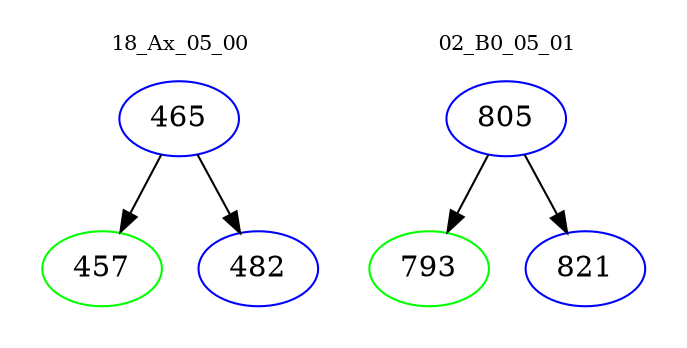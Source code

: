 digraph{
subgraph cluster_0 {
color = white
label = "18_Ax_05_00";
fontsize=10;
T0_465 [label="465", color="blue"]
T0_465 -> T0_457 [color="black"]
T0_457 [label="457", color="green"]
T0_465 -> T0_482 [color="black"]
T0_482 [label="482", color="blue"]
}
subgraph cluster_1 {
color = white
label = "02_B0_05_01";
fontsize=10;
T1_805 [label="805", color="blue"]
T1_805 -> T1_793 [color="black"]
T1_793 [label="793", color="green"]
T1_805 -> T1_821 [color="black"]
T1_821 [label="821", color="blue"]
}
}
